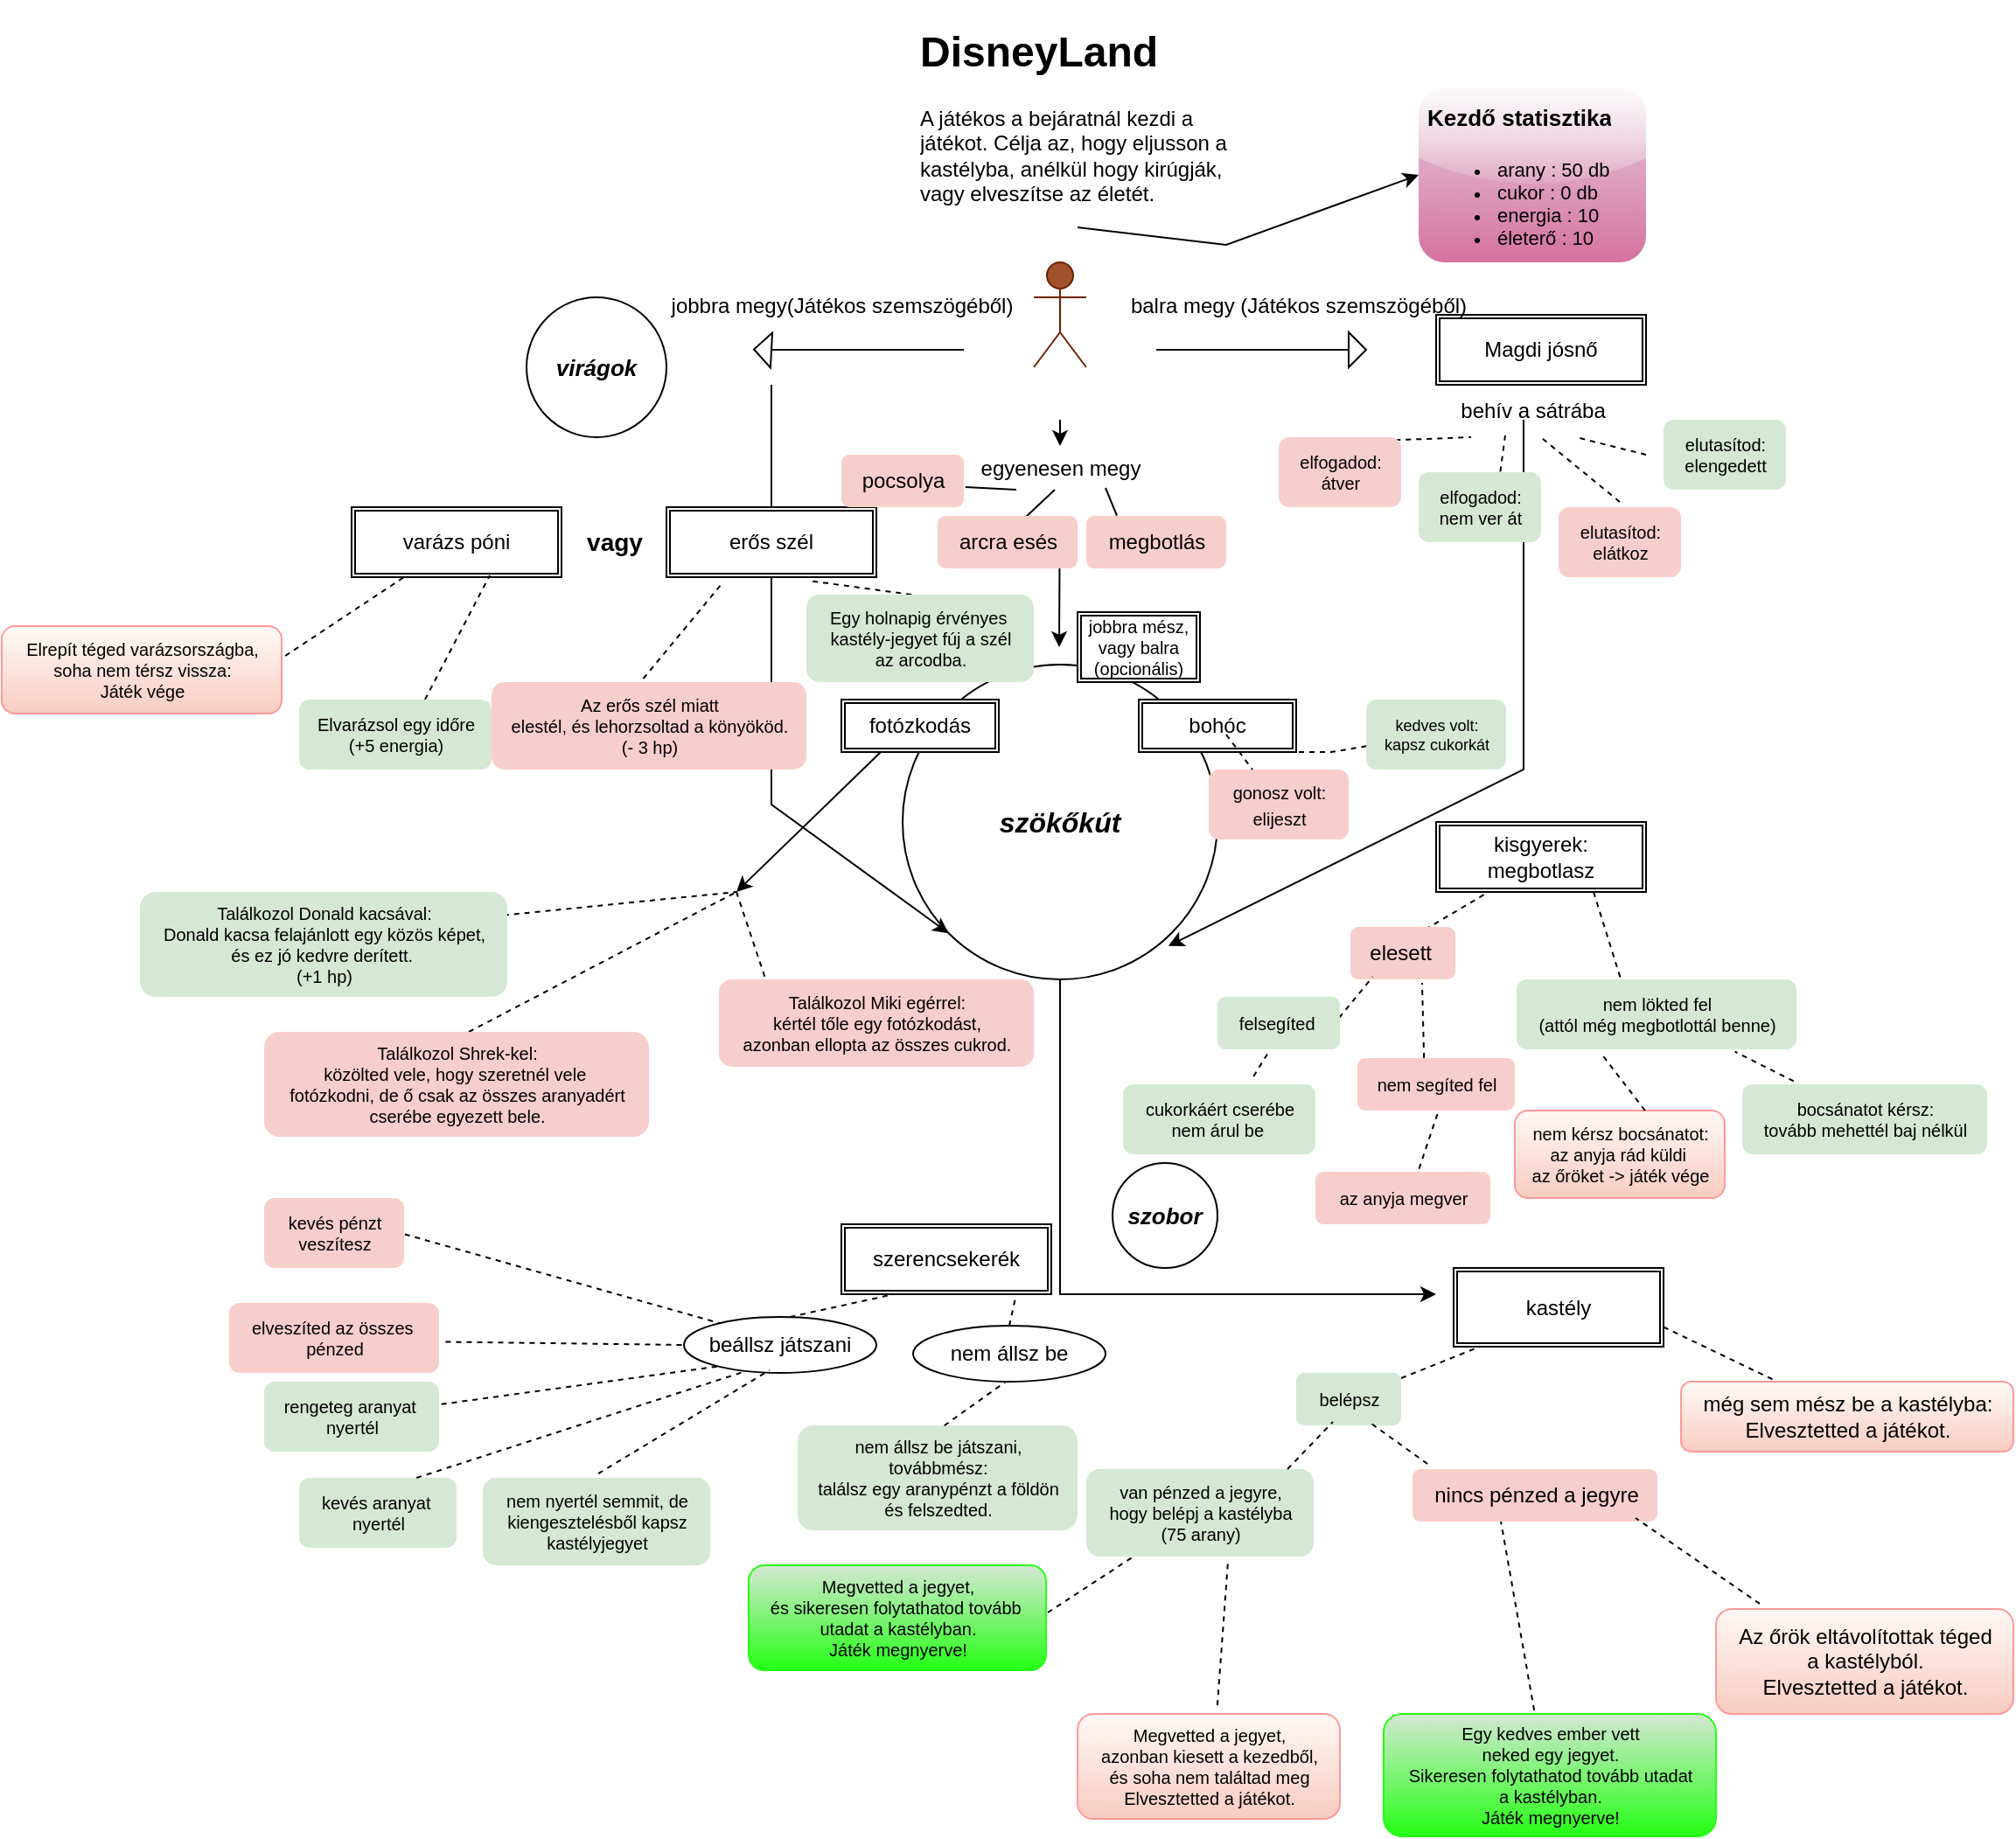 <mxfile version="22.0.8" type="github">
  <diagram name="1 oldal" id="SZkVGr4VHI8cuYks12D8">
    <mxGraphModel dx="1434" dy="780" grid="1" gridSize="10" guides="1" tooltips="1" connect="1" arrows="1" fold="1" page="1" pageScale="1" pageWidth="827" pageHeight="1169" math="0" shadow="0">
      <root>
        <mxCell id="0" />
        <mxCell id="1" parent="0" />
        <mxCell id="VQEg4Eyufkacg4ii3oWg-2" value="&lt;div&gt;&lt;i&gt;&lt;b&gt;kezdőpont&lt;/b&gt;&lt;/i&gt;&lt;/div&gt;&lt;div&gt;&lt;i&gt;&lt;b&gt;&lt;br&gt;&lt;/b&gt;&lt;/i&gt;&lt;/div&gt;" style="shape=umlActor;verticalLabelPosition=bottom;verticalAlign=top;html=1;outlineConnect=0;fillColor=#a0522d;strokeColor=#6D1F00;fontColor=#ffffff;" parent="1" vertex="1">
          <mxGeometry x="820" y="160" width="30" height="60" as="geometry" />
        </mxCell>
        <mxCell id="VQEg4Eyufkacg4ii3oWg-5" value="" style="endArrow=none;html=1;rounded=0;" parent="1" source="VQEg4Eyufkacg4ii3oWg-10" edge="1">
          <mxGeometry width="50" height="50" relative="1" as="geometry">
            <mxPoint x="890" y="210" as="sourcePoint" />
            <mxPoint x="1000" y="210" as="targetPoint" />
          </mxGeometry>
        </mxCell>
        <mxCell id="VQEg4Eyufkacg4ii3oWg-6" value="" style="endArrow=none;html=1;rounded=0;" parent="1" source="VQEg4Eyufkacg4ii3oWg-8" edge="1">
          <mxGeometry width="50" height="50" relative="1" as="geometry">
            <mxPoint x="670" y="210" as="sourcePoint" />
            <mxPoint x="780" y="210" as="targetPoint" />
          </mxGeometry>
        </mxCell>
        <mxCell id="VQEg4Eyufkacg4ii3oWg-9" value="" style="endArrow=none;html=1;rounded=0;" parent="1" target="VQEg4Eyufkacg4ii3oWg-8" edge="1">
          <mxGeometry width="50" height="50" relative="1" as="geometry">
            <mxPoint x="670" y="210" as="sourcePoint" />
            <mxPoint x="780" y="210" as="targetPoint" />
          </mxGeometry>
        </mxCell>
        <mxCell id="VQEg4Eyufkacg4ii3oWg-8" value="" style="triangle;whiteSpace=wrap;html=1;rotation=-177;" parent="1" vertex="1">
          <mxGeometry x="660" y="200" width="10" height="20" as="geometry" />
        </mxCell>
        <mxCell id="VQEg4Eyufkacg4ii3oWg-11" value="" style="endArrow=none;html=1;rounded=0;" parent="1" target="VQEg4Eyufkacg4ii3oWg-10" edge="1">
          <mxGeometry width="50" height="50" relative="1" as="geometry">
            <mxPoint x="890" y="210" as="sourcePoint" />
            <mxPoint x="1000" y="210" as="targetPoint" />
          </mxGeometry>
        </mxCell>
        <mxCell id="VQEg4Eyufkacg4ii3oWg-10" value="" style="triangle;whiteSpace=wrap;html=1;rotation=-180;direction=west;" parent="1" vertex="1">
          <mxGeometry x="1000" y="200" width="10" height="20" as="geometry" />
        </mxCell>
        <mxCell id="VQEg4Eyufkacg4ii3oWg-12" value="" style="endArrow=classic;html=1;rounded=0;" parent="1" source="VQEg4Eyufkacg4ii3oWg-38" edge="1">
          <mxGeometry width="50" height="50" relative="1" as="geometry">
            <mxPoint x="835" y="250" as="sourcePoint" />
            <mxPoint x="834.5" y="380" as="targetPoint" />
          </mxGeometry>
        </mxCell>
        <mxCell id="VQEg4Eyufkacg4ii3oWg-13" value="&lt;b&gt;&lt;i&gt;&lt;font style=&quot;font-size: 16px;&quot;&gt;szökőkút&lt;/font&gt;&lt;/i&gt;&lt;/b&gt;" style="ellipse;whiteSpace=wrap;html=1;aspect=fixed;" parent="1" vertex="1">
          <mxGeometry x="745" y="390" width="180" height="180" as="geometry" />
        </mxCell>
        <mxCell id="VQEg4Eyufkacg4ii3oWg-16" value="Magdi jósnő" style="shape=ext;double=1;rounded=0;whiteSpace=wrap;html=1;" parent="1" vertex="1">
          <mxGeometry x="1050" y="190" width="120" height="40" as="geometry" />
        </mxCell>
        <mxCell id="VQEg4Eyufkacg4ii3oWg-18" value="" style="endArrow=classic;html=1;rounded=0;fontSize=30;entryX=0;entryY=1;entryDx=0;entryDy=0;" parent="1" target="VQEg4Eyufkacg4ii3oWg-13" edge="1">
          <mxGeometry width="50" height="50" relative="1" as="geometry">
            <mxPoint x="670" y="230" as="sourcePoint" />
            <mxPoint x="660" y="450" as="targetPoint" />
            <Array as="points">
              <mxPoint x="670" y="470" />
            </Array>
          </mxGeometry>
        </mxCell>
        <mxCell id="VQEg4Eyufkacg4ii3oWg-20" value="" style="endArrow=classic;html=1;rounded=0;entryX=0.844;entryY=0.894;entryDx=0;entryDy=0;entryPerimeter=0;" parent="1" target="VQEg4Eyufkacg4ii3oWg-13" edge="1">
          <mxGeometry width="50" height="50" relative="1" as="geometry">
            <mxPoint x="1100" y="250" as="sourcePoint" />
            <mxPoint x="870" y="420" as="targetPoint" />
            <Array as="points">
              <mxPoint x="1100" y="450" />
            </Array>
          </mxGeometry>
        </mxCell>
        <mxCell id="VQEg4Eyufkacg4ii3oWg-22" value="" style="endArrow=classic;html=1;rounded=0;exitX=0.5;exitY=1;exitDx=0;exitDy=0;" parent="1" source="VQEg4Eyufkacg4ii3oWg-13" edge="1">
          <mxGeometry width="50" height="50" relative="1" as="geometry">
            <mxPoint x="820" y="470" as="sourcePoint" />
            <mxPoint x="1050" y="750" as="targetPoint" />
            <Array as="points">
              <mxPoint x="835" y="750" />
            </Array>
          </mxGeometry>
        </mxCell>
        <mxCell id="VQEg4Eyufkacg4ii3oWg-23" value="szerencsekerék" style="shape=ext;double=1;rounded=0;whiteSpace=wrap;html=1;" parent="1" vertex="1">
          <mxGeometry x="710" y="710" width="120" height="40" as="geometry" />
        </mxCell>
        <mxCell id="VQEg4Eyufkacg4ii3oWg-27" value="kastély" style="shape=ext;double=1;rounded=0;whiteSpace=wrap;html=1;" parent="1" vertex="1">
          <mxGeometry x="1060" y="735" width="120" height="45" as="geometry" />
        </mxCell>
        <mxCell id="VQEg4Eyufkacg4ii3oWg-29" value="fotózkodás" style="shape=ext;double=1;rounded=0;whiteSpace=wrap;html=1;" parent="1" vertex="1">
          <mxGeometry x="710" y="410" width="90" height="30" as="geometry" />
        </mxCell>
        <mxCell id="VQEg4Eyufkacg4ii3oWg-30" value="bohóc" style="shape=ext;double=1;rounded=0;whiteSpace=wrap;html=1;" parent="1" vertex="1">
          <mxGeometry x="880" y="410" width="90" height="30" as="geometry" />
        </mxCell>
        <mxCell id="VQEg4Eyufkacg4ii3oWg-32" value="kisgyerek:&lt;br&gt;megbotlasz" style="shape=ext;double=1;rounded=0;whiteSpace=wrap;html=1;" parent="1" vertex="1">
          <mxGeometry x="1050" y="480" width="120" height="40" as="geometry" />
        </mxCell>
        <mxCell id="VQEg4Eyufkacg4ii3oWg-33" value="&lt;b&gt;&lt;i&gt;&lt;font style=&quot;font-size: 13px;&quot;&gt;szobor&lt;/font&gt;&lt;/i&gt;&lt;/b&gt;" style="ellipse;whiteSpace=wrap;html=1;aspect=fixed;" parent="1" vertex="1">
          <mxGeometry x="865" y="675" width="60" height="60" as="geometry" />
        </mxCell>
        <mxCell id="VQEg4Eyufkacg4ii3oWg-34" value="varázs póni" style="shape=ext;double=1;rounded=0;whiteSpace=wrap;html=1;" parent="1" vertex="1">
          <mxGeometry x="430" y="300" width="120" height="40" as="geometry" />
        </mxCell>
        <mxCell id="VQEg4Eyufkacg4ii3oWg-35" value="balra megy (Játékos szemszögéből)" style="text;html=1;align=center;verticalAlign=middle;resizable=0;points=[];autosize=1;strokeColor=none;fillColor=none;" parent="1" vertex="1">
          <mxGeometry x="861" y="170" width="220" height="30" as="geometry" />
        </mxCell>
        <mxCell id="VQEg4Eyufkacg4ii3oWg-37" value="jobbra megy(Játékos szemszögéből)" style="text;html=1;align=center;verticalAlign=middle;resizable=0;points=[];autosize=1;strokeColor=none;fillColor=none;" parent="1" vertex="1">
          <mxGeometry x="595" y="170" width="230" height="30" as="geometry" />
        </mxCell>
        <mxCell id="VQEg4Eyufkacg4ii3oWg-39" value="" style="endArrow=classic;html=1;rounded=0;" parent="1" target="VQEg4Eyufkacg4ii3oWg-38" edge="1">
          <mxGeometry width="50" height="50" relative="1" as="geometry">
            <mxPoint x="835" y="250" as="sourcePoint" />
            <mxPoint x="834.5" y="380" as="targetPoint" />
          </mxGeometry>
        </mxCell>
        <mxCell id="VQEg4Eyufkacg4ii3oWg-38" value="&lt;div&gt;egyenesen megy&lt;/div&gt;&lt;div&gt;&lt;br&gt;&lt;/div&gt;" style="text;html=1;align=center;verticalAlign=middle;resizable=0;points=[];autosize=1;strokeColor=none;fillColor=none;" parent="1" vertex="1">
          <mxGeometry x="775" y="265" width="120" height="40" as="geometry" />
        </mxCell>
        <mxCell id="VQEg4Eyufkacg4ii3oWg-40" value="&lt;div&gt;behív a sátrába&lt;/div&gt;" style="text;html=1;align=center;verticalAlign=middle;resizable=0;points=[];autosize=1;strokeColor=none;fillColor=none;" parent="1" vertex="1">
          <mxGeometry x="1050" y="230" width="110" height="30" as="geometry" />
        </mxCell>
        <mxCell id="VQEg4Eyufkacg4ii3oWg-41" value="" style="endArrow=none;dashed=1;html=1;rounded=0;exitX=0.695;exitY=0.058;exitDx=0;exitDy=0;exitPerimeter=0;" parent="1" source="VQEg4Eyufkacg4ii3oWg-45" edge="1">
          <mxGeometry width="50" height="50" relative="1" as="geometry">
            <mxPoint x="1050" y="280" as="sourcePoint" />
            <mxPoint x="1070" y="260" as="targetPoint" />
          </mxGeometry>
        </mxCell>
        <mxCell id="VQEg4Eyufkacg4ii3oWg-42" value="" style="endArrow=none;dashed=1;html=1;rounded=0;entryX=0.658;entryY=1.033;entryDx=0;entryDy=0;entryPerimeter=0;" parent="1" edge="1">
          <mxGeometry width="50" height="50" relative="1" as="geometry">
            <mxPoint x="1170" y="270" as="sourcePoint" />
            <mxPoint x="1130" y="260" as="targetPoint" />
          </mxGeometry>
        </mxCell>
        <mxCell id="VQEg4Eyufkacg4ii3oWg-43" value="" style="endArrow=none;dashed=1;html=1;rounded=0;entryX=0.533;entryY=0.967;entryDx=0;entryDy=0;entryPerimeter=0;exitX=0.5;exitY=-0.075;exitDx=0;exitDy=0;exitPerimeter=0;" parent="1" source="mEzDhjuTcP2UeNapwm7h-10" target="VQEg4Eyufkacg4ii3oWg-40" edge="1">
          <mxGeometry width="50" height="50" relative="1" as="geometry">
            <mxPoint x="1140" y="290" as="sourcePoint" />
            <mxPoint x="1140" y="270" as="targetPoint" />
          </mxGeometry>
        </mxCell>
        <mxCell id="VQEg4Eyufkacg4ii3oWg-44" value="" style="endArrow=none;dashed=1;html=1;rounded=0;entryX=0.533;entryY=0.967;entryDx=0;entryDy=0;entryPerimeter=0;exitX=0.667;exitY=-0.008;exitDx=0;exitDy=0;exitPerimeter=0;" parent="1" source="VQEg4Eyufkacg4ii3oWg-46" edge="1">
          <mxGeometry width="50" height="50" relative="1" as="geometry">
            <mxPoint x="1090.5" y="290" as="sourcePoint" />
            <mxPoint x="1089.5" y="259" as="targetPoint" />
          </mxGeometry>
        </mxCell>
        <mxCell id="VQEg4Eyufkacg4ii3oWg-45" value="&lt;div style=&quot;font-size: 10px;&quot;&gt;elfogadod:&lt;/div&gt;&lt;div style=&quot;font-size: 10px;&quot;&gt;átver&lt;br style=&quot;font-size: 10px;&quot;&gt;&lt;/div&gt;" style="text;html=1;align=center;verticalAlign=middle;resizable=0;points=[];autosize=1;strokeColor=none;fillColor=#f8cecc;fontSize=10;rounded=1;" parent="1" vertex="1">
          <mxGeometry x="960" y="260" width="70" height="40" as="geometry" />
        </mxCell>
        <mxCell id="VQEg4Eyufkacg4ii3oWg-46" value="&lt;div style=&quot;font-size: 10px;&quot;&gt;elfogadod:&lt;/div&gt;&lt;div style=&quot;font-size: 10px;&quot;&gt;nem ver át&lt;br style=&quot;font-size: 10px;&quot;&gt;&lt;/div&gt;" style="text;html=1;align=center;verticalAlign=middle;resizable=0;points=[];autosize=1;strokeColor=none;fillColor=#d5e8d4;fontSize=10;fillStyle=auto;gradientColor=none;rounded=1;glass=0;shadow=0;" parent="1" vertex="1">
          <mxGeometry x="1040" y="280" width="70" height="40" as="geometry" />
        </mxCell>
        <mxCell id="VQEg4Eyufkacg4ii3oWg-49" value="&lt;div style=&quot;font-size: 10px;&quot;&gt;elutasítod:&lt;/div&gt;&lt;div style=&quot;font-size: 10px;&quot;&gt;elengedett&lt;/div&gt;" style="text;html=1;align=center;verticalAlign=middle;resizable=0;points=[];autosize=1;strokeColor=none;fillColor=#d5e8d4;fontSize=10;rounded=1;" parent="1" vertex="1">
          <mxGeometry x="1180" y="250" width="70" height="40" as="geometry" />
        </mxCell>
        <mxCell id="RfejrbbT5hm9Z-tXLrb4-1" value="&lt;font style=&quot;font-size: 10px;&quot;&gt;gonosz volt:&lt;br&gt;elijeszt&lt;/font&gt;" style="text;html=1;align=center;verticalAlign=middle;resizable=0;points=[];autosize=1;strokeColor=none;fillColor=#f8cecc;rounded=1;" parent="1" vertex="1">
          <mxGeometry x="920" y="450" width="80" height="40" as="geometry" />
        </mxCell>
        <mxCell id="RfejrbbT5hm9Z-tXLrb4-3" value="kedves volt:&lt;br style=&quot;font-size: 9px;&quot;&gt;kapsz cukorkát" style="text;html=1;align=center;verticalAlign=middle;resizable=0;points=[];autosize=1;strokeColor=none;fillColor=#d5e8d4;fontSize=9;rounded=1;" parent="1" vertex="1">
          <mxGeometry x="1010" y="410" width="80" height="40" as="geometry" />
        </mxCell>
        <mxCell id="RfejrbbT5hm9Z-tXLrb4-7" value="" style="endArrow=none;dashed=1;html=1;rounded=0;" parent="1" target="RfejrbbT5hm9Z-tXLrb4-1" edge="1">
          <mxGeometry width="50" height="50" relative="1" as="geometry">
            <mxPoint x="930" y="430" as="sourcePoint" />
            <mxPoint x="980" y="380" as="targetPoint" />
          </mxGeometry>
        </mxCell>
        <mxCell id="RfejrbbT5hm9Z-tXLrb4-8" value="" style="endArrow=none;dashed=1;html=1;rounded=0;exitX=0.75;exitY=1;exitDx=0;exitDy=0;" parent="1" source="VQEg4Eyufkacg4ii3oWg-30" target="RfejrbbT5hm9Z-tXLrb4-3" edge="1">
          <mxGeometry width="50" height="50" relative="1" as="geometry">
            <mxPoint x="940" y="440" as="sourcePoint" />
            <mxPoint x="942" y="450" as="targetPoint" />
            <Array as="points">
              <mxPoint x="990" y="440" />
            </Array>
          </mxGeometry>
        </mxCell>
        <mxCell id="ZeIe9nPfyKFeGoANkGUT-3" value="nem lökted fel&lt;br style=&quot;font-size: 10px;&quot;&gt;(attól még megbotlottál benne)" style="text;html=1;align=center;verticalAlign=middle;resizable=0;points=[];autosize=1;strokeColor=none;fillColor=#d5e8d4;rounded=1;fontSize=10;" parent="1" vertex="1">
          <mxGeometry x="1096" y="570" width="160" height="40" as="geometry" />
        </mxCell>
        <mxCell id="ZeIe9nPfyKFeGoANkGUT-4" value="" style="endArrow=none;dashed=1;html=1;rounded=0;exitX=0.37;exitY=-0.033;exitDx=0;exitDy=0;exitPerimeter=0;entryX=0.75;entryY=1;entryDx=0;entryDy=0;" parent="1" source="ZeIe9nPfyKFeGoANkGUT-3" target="VQEg4Eyufkacg4ii3oWg-32" edge="1">
          <mxGeometry width="50" height="50" relative="1" as="geometry">
            <mxPoint x="1060" y="580" as="sourcePoint" />
            <mxPoint x="1070" y="560" as="targetPoint" />
          </mxGeometry>
        </mxCell>
        <mxCell id="ZeIe9nPfyKFeGoANkGUT-6" value="" style="endArrow=none;dashed=1;html=1;rounded=0;entryX=0.78;entryY=1.033;entryDx=0;entryDy=0;entryPerimeter=0;exitX=0.21;exitY=-0.045;exitDx=0;exitDy=0;exitPerimeter=0;" parent="1" target="ZeIe9nPfyKFeGoANkGUT-3" edge="1" source="ZeIe9nPfyKFeGoANkGUT-7">
          <mxGeometry width="50" height="50" relative="1" as="geometry">
            <mxPoint x="1200" y="630" as="sourcePoint" />
            <mxPoint x="1130" y="560" as="targetPoint" />
          </mxGeometry>
        </mxCell>
        <mxCell id="ZeIe9nPfyKFeGoANkGUT-7" value="bocsánatot kérsz:&lt;br style=&quot;font-size: 10px;&quot;&gt;tovább mehettél baj nélkül" style="text;html=1;align=center;verticalAlign=middle;resizable=0;points=[];autosize=1;strokeColor=none;fillColor=#d5e8d4;fontSize=10;rounded=1;" parent="1" vertex="1">
          <mxGeometry x="1225" y="630" width="140" height="40" as="geometry" />
        </mxCell>
        <mxCell id="ZeIe9nPfyKFeGoANkGUT-9" value="nem kérsz bocsánatot:&lt;br style=&quot;font-size: 10px;&quot;&gt;az anyja rád küldi&amp;nbsp;&lt;br style=&quot;font-size: 10px;&quot;&gt;az őröket -&amp;gt; játék vége" style="text;html=1;align=center;verticalAlign=middle;resizable=0;points=[];autosize=1;strokeColor=#FF9999;fillColor=#F8CCC1;fontSize=10;rounded=1;gradientColor=#FFF8F5;gradientDirection=north;strokeWidth=1;" parent="1" vertex="1">
          <mxGeometry x="1095" y="645" width="120" height="50" as="geometry" />
        </mxCell>
        <mxCell id="ZeIe9nPfyKFeGoANkGUT-10" value="" style="endArrow=none;dashed=1;html=1;rounded=0;entryX=0.31;entryY=1.1;entryDx=0;entryDy=0;entryPerimeter=0;exitX=0.62;exitY=0;exitDx=0;exitDy=0;exitPerimeter=0;" parent="1" source="ZeIe9nPfyKFeGoANkGUT-9" target="ZeIe9nPfyKFeGoANkGUT-3" edge="1">
          <mxGeometry width="50" height="50" relative="1" as="geometry">
            <mxPoint x="1210" y="640" as="sourcePoint" />
            <mxPoint x="1198" y="611" as="targetPoint" />
          </mxGeometry>
        </mxCell>
        <mxCell id="mEzDhjuTcP2UeNapwm7h-1" value="kevés pénzt&lt;br&gt;veszítesz" style="text;html=1;align=center;verticalAlign=middle;resizable=0;points=[];autosize=1;strokeColor=none;fillColor=#f8cecc;fontSize=10;rounded=1;" parent="1" vertex="1">
          <mxGeometry x="380" y="695" width="80" height="40" as="geometry" />
        </mxCell>
        <mxCell id="mEzDhjuTcP2UeNapwm7h-2" value="elveszíted az összes&amp;nbsp;&lt;br&gt;pénzed" style="text;html=1;align=center;verticalAlign=middle;resizable=0;points=[];autosize=1;strokeColor=none;fillColor=#f8cecc;fontSize=10;rounded=1;" parent="1" vertex="1">
          <mxGeometry x="360" y="755" width="120" height="40" as="geometry" />
        </mxCell>
        <mxCell id="mEzDhjuTcP2UeNapwm7h-3" value="nem állsz be játszani,&lt;br style=&quot;font-size: 10px;&quot;&gt;továbbmész:&lt;br style=&quot;font-size: 10px;&quot;&gt;találsz egy aranypénzt a földön&lt;br style=&quot;font-size: 10px;&quot;&gt;és felszedted." style="text;html=1;align=center;verticalAlign=middle;resizable=0;points=[];autosize=1;strokeColor=none;fillColor=#d5e8d4;fontSize=10;rounded=1;" parent="1" vertex="1">
          <mxGeometry x="685" y="825" width="160" height="60" as="geometry" />
        </mxCell>
        <mxCell id="mEzDhjuTcP2UeNapwm7h-4" value="" style="endArrow=none;dashed=1;html=1;rounded=0;exitX=1.005;exitY=0.518;exitDx=0;exitDy=0;exitPerimeter=0;entryX=0.186;entryY=0.112;entryDx=0;entryDy=0;entryPerimeter=0;" parent="1" source="mEzDhjuTcP2UeNapwm7h-1" target="6HmCGZH6WjF-qbQaToqf-12" edge="1">
          <mxGeometry width="50" height="50" relative="1" as="geometry">
            <mxPoint x="660" y="782.5" as="sourcePoint" />
            <mxPoint x="710" y="732.5" as="targetPoint" />
          </mxGeometry>
        </mxCell>
        <mxCell id="mEzDhjuTcP2UeNapwm7h-5" value="" style="endArrow=none;dashed=1;html=1;rounded=0;entryX=0;entryY=0.5;entryDx=0;entryDy=0;exitX=1.031;exitY=0.556;exitDx=0;exitDy=0;exitPerimeter=0;" parent="1" source="mEzDhjuTcP2UeNapwm7h-2" target="6HmCGZH6WjF-qbQaToqf-12" edge="1">
          <mxGeometry width="50" height="50" relative="1" as="geometry">
            <mxPoint x="530" y="780" as="sourcePoint" />
            <mxPoint x="663.84" y="797.85" as="targetPoint" />
          </mxGeometry>
        </mxCell>
        <mxCell id="mEzDhjuTcP2UeNapwm7h-6" value="" style="endArrow=none;dashed=1;html=1;rounded=0;exitX=0.5;exitY=0;exitDx=0;exitDy=0;entryX=0.833;entryY=1;entryDx=0;entryDy=0;entryPerimeter=0;" parent="1" source="6HmCGZH6WjF-qbQaToqf-13" target="VQEg4Eyufkacg4ii3oWg-23" edge="1">
          <mxGeometry width="50" height="50" relative="1" as="geometry">
            <mxPoint x="770" y="800" as="sourcePoint" />
            <mxPoint x="720" y="750" as="targetPoint" />
          </mxGeometry>
        </mxCell>
        <mxCell id="mEzDhjuTcP2UeNapwm7h-7" value="belépsz" style="text;html=1;align=center;verticalAlign=middle;resizable=0;points=[];autosize=1;strokeColor=none;fillColor=#d5e8d4;rounded=1;fontSize=10;" parent="1" vertex="1">
          <mxGeometry x="970" y="795" width="60" height="30" as="geometry" />
        </mxCell>
        <mxCell id="mEzDhjuTcP2UeNapwm7h-10" value="elutasítod:&lt;br style=&quot;font-size: 10px;&quot;&gt;elátkoz" style="text;html=1;align=center;verticalAlign=middle;resizable=0;points=[];autosize=1;strokeColor=none;fillColor=#f8cecc;rounded=1;fontSize=10;" parent="1" vertex="1">
          <mxGeometry x="1120" y="300" width="70" height="40" as="geometry" />
        </mxCell>
        <mxCell id="mEzDhjuTcP2UeNapwm7h-11" value="&lt;h1&gt;DisneyLand&lt;/h1&gt;&lt;p&gt;A játékos a bejáratnál kezdi a játékot. Célja az, hogy eljusson a kastélyba, anélkül hogy kirúgják, vagy elveszítse az életét.&lt;/p&gt;" style="text;html=1;strokeColor=none;fillColor=none;spacing=5;spacingTop=-20;whiteSpace=wrap;overflow=hidden;rounded=0;" parent="1" vertex="1">
          <mxGeometry x="750" y="20" width="190" height="120" as="geometry" />
        </mxCell>
        <mxCell id="mEzDhjuTcP2UeNapwm7h-13" value="&lt;h1 style=&quot;text-align: justify;&quot;&gt;&lt;font style=&quot;font-size: 13px;&quot;&gt;Kezdő statisztika&lt;/font&gt;&lt;/h1&gt;&lt;p style=&quot;&quot;&gt;&lt;/p&gt;&lt;ul style=&quot;font-size: 11px;&quot;&gt;&lt;li style=&quot;text-align: justify;&quot;&gt;&lt;span style=&quot;&quot;&gt;arany : 50 db&lt;/span&gt;&lt;/li&gt;&lt;li style=&quot;border-color: var(--border-color);&quot;&gt;cukor : 0 db&lt;/li&gt;&lt;li style=&quot;border-color: var(--border-color);&quot;&gt;energia : 10&lt;/li&gt;&lt;li style=&quot;border-color: var(--border-color);&quot;&gt;életerő : 10&lt;br&gt;&lt;/li&gt;&lt;/ul&gt;&lt;p&gt;&lt;/p&gt;" style="text;html=1;strokeColor=none;fillColor=#e6d0de;spacing=5;spacingTop=-20;whiteSpace=wrap;overflow=hidden;rounded=1;fontSize=10;gradientColor=#d5739d;glass=1;" parent="1" vertex="1">
          <mxGeometry x="1040" y="60" width="130" height="100" as="geometry" />
        </mxCell>
        <mxCell id="mEzDhjuTcP2UeNapwm7h-18" value="" style="endArrow=classic;html=1;rounded=0;entryX=0;entryY=0.5;entryDx=0;entryDy=0;exitX=0.5;exitY=1;exitDx=0;exitDy=0;" parent="1" source="mEzDhjuTcP2UeNapwm7h-11" target="mEzDhjuTcP2UeNapwm7h-13" edge="1">
          <mxGeometry width="50" height="50" relative="1" as="geometry">
            <mxPoint x="760" y="320" as="sourcePoint" />
            <mxPoint x="810" y="270" as="targetPoint" />
            <Array as="points">
              <mxPoint x="930" y="150" />
            </Array>
          </mxGeometry>
        </mxCell>
        <mxCell id="mEzDhjuTcP2UeNapwm7h-19" value="van pénzed a jegyre,&lt;br style=&quot;font-size: 10px;&quot;&gt;hogy belépj a kastélyba&lt;br style=&quot;font-size: 10px;&quot;&gt;(75 arany)&lt;br style=&quot;font-size: 10px;&quot;&gt;" style="text;html=1;align=center;verticalAlign=middle;resizable=0;points=[];autosize=1;strokeColor=none;fillColor=#d5e8d4;rounded=1;fontSize=10;" parent="1" vertex="1">
          <mxGeometry x="850" y="850" width="130" height="50" as="geometry" />
        </mxCell>
        <mxCell id="mEzDhjuTcP2UeNapwm7h-20" value="Megvetted a jegyet,&lt;br style=&quot;font-size: 10px;&quot;&gt;és sikeresen folytathatod tovább&amp;nbsp;&lt;br style=&quot;font-size: 10px;&quot;&gt;utadat a kastélyban.&lt;br style=&quot;font-size: 10px;&quot;&gt;Játék megnyerve!" style="text;html=1;align=center;verticalAlign=middle;resizable=0;points=[];autosize=1;strokeColor=#24FF14;fillColor=#d5e8d4;rounded=1;fontSize=10;gradientColor=#24FF14;" parent="1" vertex="1">
          <mxGeometry x="657" y="905" width="170" height="60" as="geometry" />
        </mxCell>
        <mxCell id="mEzDhjuTcP2UeNapwm7h-21" value="Megvetted a jegyet,&lt;br style=&quot;font-size: 10px;&quot;&gt;azonban kiesett a kezedből,&lt;br style=&quot;font-size: 10px;&quot;&gt;és soha nem találtad meg&lt;br style=&quot;font-size: 10px;&quot;&gt;Elvesztetted a játékot." style="text;html=1;align=center;verticalAlign=middle;resizable=0;points=[];autosize=1;strokeColor=#FF9999;fillColor=#F8CCC1;rounded=1;fontSize=10;gradientColor=#FFF8F5;gradientDirection=north;" parent="1" vertex="1">
          <mxGeometry x="845" y="990" width="150" height="60" as="geometry" />
        </mxCell>
        <mxCell id="mEzDhjuTcP2UeNapwm7h-23" value="nincs pénzed a jegyre" style="text;html=1;align=center;verticalAlign=middle;resizable=0;points=[];autosize=1;strokeColor=none;fillColor=#f8cecc;rounded=1;" parent="1" vertex="1">
          <mxGeometry x="1036.5" y="850" width="140" height="30" as="geometry" />
        </mxCell>
        <mxCell id="mEzDhjuTcP2UeNapwm7h-25" value="Egy kedves ember vett &lt;br&gt;neked egy jegyet.&lt;br style=&quot;font-size: 10px;&quot;&gt;Sikeresen folytathatod tovább utadat&lt;br style=&quot;font-size: 10px;&quot;&gt;a kastélyban.&lt;br style=&quot;font-size: 10px;&quot;&gt;Játék megnyerve!" style="text;html=1;align=center;verticalAlign=middle;resizable=0;points=[];autosize=1;strokeColor=#24FF14;fillColor=#d5e8d4;rounded=1;fontSize=10;gradientColor=#24FF14;" parent="1" vertex="1">
          <mxGeometry x="1020" y="990" width="190" height="70" as="geometry" />
        </mxCell>
        <mxCell id="mEzDhjuTcP2UeNapwm7h-26" value="Az őrök eltávolítottak téged &lt;br&gt;a kastélyból.&lt;br&gt;Elvesztetted a játékot." style="text;html=1;align=center;verticalAlign=middle;resizable=0;points=[];autosize=1;strokeColor=#FF9999;fillColor=#F8CCC1;rounded=1;gradientColor=#FFF8F5;gradientDirection=north;" parent="1" vertex="1">
          <mxGeometry x="1210" y="930" width="170" height="60" as="geometry" />
        </mxCell>
        <mxCell id="mEzDhjuTcP2UeNapwm7h-27" value="" style="endArrow=none;dashed=1;html=1;rounded=0;entryX=0.35;entryY=0.933;entryDx=0;entryDy=0;entryPerimeter=0;exitX=0.885;exitY=0;exitDx=0;exitDy=0;exitPerimeter=0;" parent="1" source="mEzDhjuTcP2UeNapwm7h-19" target="mEzDhjuTcP2UeNapwm7h-7" edge="1">
          <mxGeometry width="50" height="50" relative="1" as="geometry">
            <mxPoint x="940" y="870" as="sourcePoint" />
            <mxPoint x="990" y="820" as="targetPoint" />
          </mxGeometry>
        </mxCell>
        <mxCell id="mEzDhjuTcP2UeNapwm7h-28" value="" style="endArrow=none;dashed=1;html=1;rounded=0;exitX=0.061;exitY=-0.1;exitDx=0;exitDy=0;exitPerimeter=0;entryX=0.717;entryY=0.967;entryDx=0;entryDy=0;entryPerimeter=0;" parent="1" source="mEzDhjuTcP2UeNapwm7h-23" target="mEzDhjuTcP2UeNapwm7h-7" edge="1">
          <mxGeometry width="50" height="50" relative="1" as="geometry">
            <mxPoint x="975" y="875" as="sourcePoint" />
            <mxPoint x="1025" y="825" as="targetPoint" />
          </mxGeometry>
        </mxCell>
        <mxCell id="mEzDhjuTcP2UeNapwm7h-29" value="" style="endArrow=none;dashed=1;html=1;rounded=0;exitX=1.006;exitY=0.45;exitDx=0;exitDy=0;exitPerimeter=0;" parent="1" source="mEzDhjuTcP2UeNapwm7h-20" edge="1">
          <mxGeometry width="50" height="50" relative="1" as="geometry">
            <mxPoint x="827" y="950" as="sourcePoint" />
            <mxPoint x="877" y="900" as="targetPoint" />
          </mxGeometry>
        </mxCell>
        <mxCell id="mEzDhjuTcP2UeNapwm7h-30" value="" style="endArrow=none;dashed=1;html=1;rounded=0;exitX=0.533;exitY=-0.083;exitDx=0;exitDy=0;exitPerimeter=0;entryX=0.623;entryY=1.06;entryDx=0;entryDy=0;entryPerimeter=0;" parent="1" source="mEzDhjuTcP2UeNapwm7h-21" target="mEzDhjuTcP2UeNapwm7h-19" edge="1">
          <mxGeometry width="50" height="50" relative="1" as="geometry">
            <mxPoint x="895" y="950" as="sourcePoint" />
            <mxPoint x="945" y="900" as="targetPoint" />
          </mxGeometry>
        </mxCell>
        <mxCell id="mEzDhjuTcP2UeNapwm7h-31" value="" style="endArrow=none;dashed=1;html=1;rounded=0;entryX=0.361;entryY=1;entryDx=0;entryDy=0;entryPerimeter=0;exitX=0.453;exitY=-0.029;exitDx=0;exitDy=0;exitPerimeter=0;" parent="1" source="mEzDhjuTcP2UeNapwm7h-25" target="mEzDhjuTcP2UeNapwm7h-23" edge="1">
          <mxGeometry width="50" height="50" relative="1" as="geometry">
            <mxPoint x="1046.5" y="930" as="sourcePoint" />
            <mxPoint x="1096.5" y="880" as="targetPoint" />
          </mxGeometry>
        </mxCell>
        <mxCell id="mEzDhjuTcP2UeNapwm7h-32" value="" style="endArrow=none;dashed=1;html=1;rounded=0;entryX=0.911;entryY=0.933;entryDx=0;entryDy=0;entryPerimeter=0;exitX=0.147;exitY=-0.05;exitDx=0;exitDy=0;exitPerimeter=0;" parent="1" source="mEzDhjuTcP2UeNapwm7h-26" target="mEzDhjuTcP2UeNapwm7h-23" edge="1">
          <mxGeometry width="50" height="50" relative="1" as="geometry">
            <mxPoint x="1130" y="930" as="sourcePoint" />
            <mxPoint x="1180" y="880" as="targetPoint" />
          </mxGeometry>
        </mxCell>
        <mxCell id="mEzDhjuTcP2UeNapwm7h-33" value="még sem mész be a kastélyba:&lt;br&gt;Elvesztetted a játékot." style="text;html=1;align=center;verticalAlign=middle;resizable=0;points=[];autosize=1;strokeColor=#FF9999;fillColor=#F8CCC1;gradientColor=#FFFBF7;gradientDirection=north;rounded=1;" parent="1" vertex="1">
          <mxGeometry x="1190" y="800" width="190" height="40" as="geometry" />
        </mxCell>
        <mxCell id="mEzDhjuTcP2UeNapwm7h-34" value="" style="endArrow=none;dashed=1;html=1;rounded=0;exitX=1;exitY=0.1;exitDx=0;exitDy=0;exitPerimeter=0;" parent="1" source="mEzDhjuTcP2UeNapwm7h-7" edge="1">
          <mxGeometry width="50" height="50" relative="1" as="geometry">
            <mxPoint x="1025" y="830" as="sourcePoint" />
            <mxPoint x="1075" y="780" as="targetPoint" />
          </mxGeometry>
        </mxCell>
        <mxCell id="mEzDhjuTcP2UeNapwm7h-35" value="" style="endArrow=none;dashed=1;html=1;rounded=0;exitX=1;exitY=0.75;exitDx=0;exitDy=0;entryX=0.279;entryY=-0.025;entryDx=0;entryDy=0;entryPerimeter=0;" parent="1" source="VQEg4Eyufkacg4ii3oWg-27" target="mEzDhjuTcP2UeNapwm7h-33" edge="1">
          <mxGeometry width="50" height="50" relative="1" as="geometry">
            <mxPoint x="1200" y="780" as="sourcePoint" />
            <mxPoint x="1250" y="730" as="targetPoint" />
          </mxGeometry>
        </mxCell>
        <mxCell id="JmrST0N77hDcvdrlOpVP-1" value="" style="endArrow=classic;html=1;rounded=0;exitX=0.25;exitY=1;exitDx=0;exitDy=0;" parent="1" source="VQEg4Eyufkacg4ii3oWg-29" edge="1">
          <mxGeometry width="50" height="50" relative="1" as="geometry">
            <mxPoint x="710" y="620" as="sourcePoint" />
            <mxPoint x="650" y="520" as="targetPoint" />
          </mxGeometry>
        </mxCell>
        <mxCell id="JmrST0N77hDcvdrlOpVP-2" value="" style="endArrow=none;dashed=1;html=1;rounded=0;exitX=0.99;exitY=0.222;exitDx=0;exitDy=0;exitPerimeter=0;" parent="1" source="JmrST0N77hDcvdrlOpVP-5" edge="1">
          <mxGeometry width="50" height="50" relative="1" as="geometry">
            <mxPoint x="550" y="540" as="sourcePoint" />
            <mxPoint x="650" y="520" as="targetPoint" />
          </mxGeometry>
        </mxCell>
        <mxCell id="JmrST0N77hDcvdrlOpVP-3" value="" style="endArrow=none;dashed=1;html=1;rounded=0;exitX=0.532;exitY=0;exitDx=0;exitDy=0;exitPerimeter=0;" parent="1" source="JmrST0N77hDcvdrlOpVP-6" edge="1">
          <mxGeometry width="50" height="50" relative="1" as="geometry">
            <mxPoint x="650" y="590" as="sourcePoint" />
            <mxPoint x="650" y="520" as="targetPoint" />
          </mxGeometry>
        </mxCell>
        <mxCell id="JmrST0N77hDcvdrlOpVP-4" value="" style="endArrow=none;dashed=1;html=1;rounded=0;entryX=0.147;entryY=-0.014;entryDx=0;entryDy=0;entryPerimeter=0;" parent="1" target="JmrST0N77hDcvdrlOpVP-7" edge="1">
          <mxGeometry width="50" height="50" relative="1" as="geometry">
            <mxPoint x="650" y="520" as="sourcePoint" />
            <mxPoint x="730" y="570" as="targetPoint" />
          </mxGeometry>
        </mxCell>
        <mxCell id="JmrST0N77hDcvdrlOpVP-5" value="Találkozol Donald kacsával:&lt;br&gt;Donald kacsa felajánlott egy közös képet,&lt;br&gt;és ez jó kedvre derített.&amp;nbsp;&lt;br&gt;(+1 hp)" style="text;html=1;align=center;verticalAlign=middle;resizable=0;points=[];autosize=1;strokeColor=none;fillColor=#d5e8d4;fontSize=10;rounded=1;" parent="1" vertex="1">
          <mxGeometry x="309" y="520" width="210" height="60" as="geometry" />
        </mxCell>
        <mxCell id="JmrST0N77hDcvdrlOpVP-6" value="Találkozol Shrek-kel:&lt;br&gt;közölted vele, hogy szeretnél vele&amp;nbsp;&lt;br&gt;fotózkodni, de ő csak az összes aranyadért&lt;br&gt;cserébe egyezett bele." style="text;html=1;align=center;verticalAlign=middle;resizable=0;points=[];autosize=1;strokeColor=none;fillColor=#f8cecc;fontSize=10;rounded=1;" parent="1" vertex="1">
          <mxGeometry x="380" y="600" width="220" height="60" as="geometry" />
        </mxCell>
        <mxCell id="JmrST0N77hDcvdrlOpVP-7" value="Találkozol Miki egérrel:&lt;br style=&quot;font-size: 10px;&quot;&gt;kértél tőle egy fotózkodást,&lt;br style=&quot;font-size: 10px;&quot;&gt;azonban ellopta az összes cukrod." style="text;html=1;align=center;verticalAlign=middle;resizable=0;points=[];autosize=1;strokeColor=none;fillColor=#f8cecc;fontSize=10;rounded=1;" parent="1" vertex="1">
          <mxGeometry x="640" y="570" width="180" height="50" as="geometry" />
        </mxCell>
        <mxCell id="JmrST0N77hDcvdrlOpVP-8" value="&lt;b&gt;&lt;font style=&quot;font-size: 14px;&quot;&gt;vagy&lt;/font&gt;&lt;/b&gt;" style="text;html=1;align=center;verticalAlign=middle;resizable=0;points=[];autosize=1;strokeColor=none;fillColor=none;" parent="1" vertex="1">
          <mxGeometry x="550" y="305" width="60" height="30" as="geometry" />
        </mxCell>
        <mxCell id="JmrST0N77hDcvdrlOpVP-10" value="erős szél" style="shape=ext;double=1;rounded=0;whiteSpace=wrap;html=1;" parent="1" vertex="1">
          <mxGeometry x="610" y="300" width="120" height="40" as="geometry" />
        </mxCell>
        <mxCell id="JmrST0N77hDcvdrlOpVP-13" value="&lt;b&gt;&lt;i&gt;&lt;font style=&quot;font-size: 13px;&quot;&gt;virágok&lt;/font&gt;&lt;/i&gt;&lt;/b&gt;" style="ellipse;whiteSpace=wrap;html=1;aspect=fixed;" parent="1" vertex="1">
          <mxGeometry x="530" y="180" width="80" height="80" as="geometry" />
        </mxCell>
        <mxCell id="JmrST0N77hDcvdrlOpVP-14" value="" style="endArrow=none;dashed=1;html=1;rounded=0;entryX=0.25;entryY=1;entryDx=0;entryDy=0;exitX=1.013;exitY=0.34;exitDx=0;exitDy=0;exitPerimeter=0;" parent="1" source="JmrST0N77hDcvdrlOpVP-15" target="VQEg4Eyufkacg4ii3oWg-34" edge="1">
          <mxGeometry width="50" height="50" relative="1" as="geometry">
            <mxPoint x="470" y="420" as="sourcePoint" />
            <mxPoint x="480" y="390" as="targetPoint" />
          </mxGeometry>
        </mxCell>
        <mxCell id="JmrST0N77hDcvdrlOpVP-15" value="Elrepít téged varázsországba,&lt;br style=&quot;font-size: 10px;&quot;&gt;soha nem térsz vissza:&lt;br style=&quot;font-size: 10px;&quot;&gt;Játék vége" style="text;html=1;align=center;verticalAlign=middle;resizable=0;points=[];autosize=1;strokeColor=#FF9999;fillColor=#F8CCC1;rounded=1;gradientColor=#FFFBF7;gradientDirection=north;fontSize=10;" parent="1" vertex="1">
          <mxGeometry x="230" y="368" width="160" height="50" as="geometry" />
        </mxCell>
        <mxCell id="JmrST0N77hDcvdrlOpVP-16" value="" style="endArrow=none;dashed=1;html=1;rounded=0;entryX=0.658;entryY=0.975;entryDx=0;entryDy=0;entryPerimeter=0;exitX=0.654;exitY=0;exitDx=0;exitDy=0;exitPerimeter=0;" parent="1" source="JmrST0N77hDcvdrlOpVP-17" target="VQEg4Eyufkacg4ii3oWg-34" edge="1">
          <mxGeometry width="50" height="50" relative="1" as="geometry">
            <mxPoint x="570" y="410" as="sourcePoint" />
            <mxPoint x="510" y="395" as="targetPoint" />
          </mxGeometry>
        </mxCell>
        <mxCell id="JmrST0N77hDcvdrlOpVP-17" value="Elvarázsol egy időre&lt;br style=&quot;font-size: 10px;&quot;&gt;(+5 energia)" style="text;html=1;align=center;verticalAlign=middle;resizable=0;points=[];autosize=1;strokeColor=none;fillColor=#d5e8d4;rounded=1;fontSize=10;" parent="1" vertex="1">
          <mxGeometry x="400" y="410" width="110" height="40" as="geometry" />
        </mxCell>
        <mxCell id="JmrST0N77hDcvdrlOpVP-18" value="" style="endArrow=none;dashed=1;html=1;rounded=0;entryX=0.677;entryY=1.05;entryDx=0;entryDy=0;exitX=0.462;exitY=0;exitDx=0;exitDy=0;exitPerimeter=0;entryPerimeter=0;" parent="1" source="JmrST0N77hDcvdrlOpVP-19" target="JmrST0N77hDcvdrlOpVP-10" edge="1">
          <mxGeometry width="50" height="50" relative="1" as="geometry">
            <mxPoint x="710" y="380" as="sourcePoint" />
            <mxPoint x="790" y="480" as="targetPoint" />
          </mxGeometry>
        </mxCell>
        <mxCell id="JmrST0N77hDcvdrlOpVP-19" value="Egy holnapig érvényes&amp;nbsp;&lt;br style=&quot;font-size: 10px;&quot;&gt;kastély-jegyet fúj a szél&lt;br style=&quot;font-size: 10px;&quot;&gt;az arcodba." style="text;html=1;align=center;verticalAlign=middle;resizable=0;points=[];autosize=1;strokeColor=none;fillColor=#d5e8d4;fontSize=10;rounded=1;" parent="1" vertex="1">
          <mxGeometry x="690" y="350" width="130" height="50" as="geometry" />
        </mxCell>
        <mxCell id="JmrST0N77hDcvdrlOpVP-20" value="Az erős szél miatt&lt;br style=&quot;font-size: 10px;&quot;&gt;elestél, és lehorzsoltad a könyököd.&lt;br style=&quot;font-size: 10px;&quot;&gt;(- 3 hp)" style="text;html=1;align=center;verticalAlign=middle;resizable=0;points=[];autosize=1;strokeColor=none;fillColor=#f8cecc;rounded=1;fontSize=10;" parent="1" vertex="1">
          <mxGeometry x="510" y="400" width="180" height="50" as="geometry" />
        </mxCell>
        <mxCell id="JmrST0N77hDcvdrlOpVP-21" value="" style="endArrow=none;dashed=1;html=1;rounded=0;entryX=0.261;entryY=1.104;entryDx=0;entryDy=0;entryPerimeter=0;exitX=0.482;exitY=-0.04;exitDx=0;exitDy=0;exitPerimeter=0;" parent="1" source="JmrST0N77hDcvdrlOpVP-20" target="JmrST0N77hDcvdrlOpVP-10" edge="1">
          <mxGeometry width="50" height="50" relative="1" as="geometry">
            <mxPoint x="800" y="450" as="sourcePoint" />
            <mxPoint x="850" y="400" as="targetPoint" />
          </mxGeometry>
        </mxCell>
        <mxCell id="tyvOHzYTXg94P7KKSL1S-2" value="jobbra mész, vagy balra (opcionális)" style="shape=ext;double=1;rounded=0;whiteSpace=wrap;html=1;fontSize=10;" parent="1" vertex="1">
          <mxGeometry x="845" y="360" width="70" height="40" as="geometry" />
        </mxCell>
        <mxCell id="6HmCGZH6WjF-qbQaToqf-1" value="" style="endArrow=none;html=1;rounded=0;exitX=1.013;exitY=0.615;exitDx=0;exitDy=0;exitPerimeter=0;" parent="1" source="6HmCGZH6WjF-qbQaToqf-6" edge="1">
          <mxGeometry width="50" height="50" relative="1" as="geometry">
            <mxPoint x="790" y="300" as="sourcePoint" />
            <mxPoint x="810" y="290" as="targetPoint" />
          </mxGeometry>
        </mxCell>
        <mxCell id="6HmCGZH6WjF-qbQaToqf-2" value="" style="endArrow=none;html=1;rounded=0;exitX=0.625;exitY=0.032;exitDx=0;exitDy=0;exitPerimeter=0;" parent="1" source="6HmCGZH6WjF-qbQaToqf-7" edge="1">
          <mxGeometry width="50" height="50" relative="1" as="geometry">
            <mxPoint x="825" y="295" as="sourcePoint" />
            <mxPoint x="832.0" y="290.0" as="targetPoint" />
          </mxGeometry>
        </mxCell>
        <mxCell id="6HmCGZH6WjF-qbQaToqf-3" value="" style="endArrow=none;html=1;rounded=0;exitX=0.771;exitY=0.995;exitDx=0;exitDy=0;exitPerimeter=0;" parent="1" source="VQEg4Eyufkacg4ii3oWg-38" edge="1">
          <mxGeometry width="50" height="50" relative="1" as="geometry">
            <mxPoint x="861.71" y="300" as="sourcePoint" />
            <mxPoint x="861.0" y="289.0" as="targetPoint" />
          </mxGeometry>
        </mxCell>
        <mxCell id="6HmCGZH6WjF-qbQaToqf-6" value="pocsolya" style="text;html=1;align=center;verticalAlign=middle;resizable=0;points=[];autosize=1;strokeColor=none;fillColor=#f8cecc;rounded=1;" parent="1" vertex="1">
          <mxGeometry x="710" y="270" width="70" height="30" as="geometry" />
        </mxCell>
        <mxCell id="6HmCGZH6WjF-qbQaToqf-7" value="arcra esés" style="text;html=1;align=center;verticalAlign=middle;resizable=0;points=[];autosize=1;strokeColor=none;fillColor=#f8cecc;rounded=1;" parent="1" vertex="1">
          <mxGeometry x="765" y="305" width="80" height="30" as="geometry" />
        </mxCell>
        <mxCell id="6HmCGZH6WjF-qbQaToqf-8" value="megbotlás" style="text;html=1;align=center;verticalAlign=middle;resizable=0;points=[];autosize=1;strokeColor=none;fillColor=#f8cecc;rounded=1;" parent="1" vertex="1">
          <mxGeometry x="850" y="305" width="80" height="30" as="geometry" />
        </mxCell>
        <mxCell id="6HmCGZH6WjF-qbQaToqf-9" value="" style="endArrow=none;dashed=1;html=1;rounded=0;entryX=0.25;entryY=1;entryDx=0;entryDy=0;exitX=0.445;exitY=0.08;exitDx=0;exitDy=0;exitPerimeter=0;" parent="1" source="6HmCGZH6WjF-qbQaToqf-12" target="VQEg4Eyufkacg4ii3oWg-23" edge="1">
          <mxGeometry width="50" height="50" relative="1" as="geometry">
            <mxPoint x="580" y="850" as="sourcePoint" />
            <mxPoint x="745" y="781" as="targetPoint" />
          </mxGeometry>
        </mxCell>
        <mxCell id="6HmCGZH6WjF-qbQaToqf-12" value="beállsz játszani" style="ellipse;whiteSpace=wrap;html=1;" parent="1" vertex="1">
          <mxGeometry x="620" y="763" width="110" height="32" as="geometry" />
        </mxCell>
        <mxCell id="6HmCGZH6WjF-qbQaToqf-13" value="nem állsz be" style="ellipse;whiteSpace=wrap;html=1;" parent="1" vertex="1">
          <mxGeometry x="751" y="768" width="110" height="32" as="geometry" />
        </mxCell>
        <mxCell id="6HmCGZH6WjF-qbQaToqf-14" value="" style="endArrow=none;dashed=1;html=1;rounded=0;exitX=0.524;exitY=0.002;exitDx=0;exitDy=0;exitPerimeter=0;" parent="1" source="mEzDhjuTcP2UeNapwm7h-3" edge="1">
          <mxGeometry width="50" height="50" relative="1" as="geometry">
            <mxPoint x="800" y="818" as="sourcePoint" />
            <mxPoint x="804" y="800" as="targetPoint" />
          </mxGeometry>
        </mxCell>
        <mxCell id="6HmCGZH6WjF-qbQaToqf-15" value="rengeteg aranyat&amp;nbsp;&lt;br&gt;nyertél" style="text;html=1;align=center;verticalAlign=middle;resizable=0;points=[];autosize=1;strokeColor=none;fillColor=#d5e8d4;fontSize=10;rounded=1;" parent="1" vertex="1">
          <mxGeometry x="380" y="800" width="100" height="40" as="geometry" />
        </mxCell>
        <mxCell id="6HmCGZH6WjF-qbQaToqf-16" value="" style="endArrow=none;dashed=1;html=1;rounded=0;entryX=0.186;entryY=0.879;entryDx=0;entryDy=0;exitX=1.013;exitY=0.323;exitDx=0;exitDy=0;exitPerimeter=0;entryPerimeter=0;" parent="1" source="6HmCGZH6WjF-qbQaToqf-15" target="6HmCGZH6WjF-qbQaToqf-12" edge="1">
          <mxGeometry width="50" height="50" relative="1" as="geometry">
            <mxPoint x="499" y="806" as="sourcePoint" />
            <mxPoint x="630" y="789" as="targetPoint" />
          </mxGeometry>
        </mxCell>
        <mxCell id="6HmCGZH6WjF-qbQaToqf-17" value="kevés aranyat&amp;nbsp;&lt;br&gt;nyertél" style="text;html=1;align=center;verticalAlign=middle;resizable=0;points=[];autosize=1;strokeColor=none;fillColor=#d5e8d4;fontSize=10;rounded=1;" parent="1" vertex="1">
          <mxGeometry x="400" y="855" width="90" height="40" as="geometry" />
        </mxCell>
        <mxCell id="6HmCGZH6WjF-qbQaToqf-18" value="" style="endArrow=none;dashed=1;html=1;rounded=0;entryX=0.305;entryY=0.987;entryDx=0;entryDy=0;exitX=0.746;exitY=0;exitDx=0;exitDy=0;exitPerimeter=0;entryPerimeter=0;" parent="1" source="6HmCGZH6WjF-qbQaToqf-17" target="6HmCGZH6WjF-qbQaToqf-12" edge="1">
          <mxGeometry width="50" height="50" relative="1" as="geometry">
            <mxPoint x="491" y="863" as="sourcePoint" />
            <mxPoint x="650" y="801" as="targetPoint" />
          </mxGeometry>
        </mxCell>
        <mxCell id="6HmCGZH6WjF-qbQaToqf-19" value="nem nyertél semmit, de&lt;br&gt;kiengesztelésből kapsz&lt;br&gt;kastélyjegyet" style="text;html=1;align=center;verticalAlign=middle;resizable=0;points=[];autosize=1;strokeColor=none;fillColor=#d5e8d4;fontSize=10;rounded=1;" parent="1" vertex="1">
          <mxGeometry x="505" y="855" width="130" height="50" as="geometry" />
        </mxCell>
        <mxCell id="6HmCGZH6WjF-qbQaToqf-20" value="" style="endArrow=none;dashed=1;html=1;rounded=0;entryX=0.445;entryY=0.951;entryDx=0;entryDy=0;exitX=0.508;exitY=-0.049;exitDx=0;exitDy=0;exitPerimeter=0;entryPerimeter=0;" parent="1" source="6HmCGZH6WjF-qbQaToqf-19" target="6HmCGZH6WjF-qbQaToqf-12" edge="1">
          <mxGeometry width="50" height="50" relative="1" as="geometry">
            <mxPoint x="512" y="900" as="sourcePoint" />
            <mxPoint x="664" y="805" as="targetPoint" />
          </mxGeometry>
        </mxCell>
        <mxCell id="2wYtADJDxQU_NscxffBu-1" value="" style="endArrow=none;dashed=1;html=1;rounded=0;entryX=0.25;entryY=1;entryDx=0;entryDy=0;exitX=0.712;exitY=0.049;exitDx=0;exitDy=0;exitPerimeter=0;" edge="1" parent="1" source="2wYtADJDxQU_NscxffBu-2" target="VQEg4Eyufkacg4ii3oWg-32">
          <mxGeometry width="50" height="50" relative="1" as="geometry">
            <mxPoint x="1010" y="570" as="sourcePoint" />
            <mxPoint x="1050" y="550" as="targetPoint" />
          </mxGeometry>
        </mxCell>
        <mxCell id="2wYtADJDxQU_NscxffBu-2" value="elesett&amp;nbsp;" style="text;html=1;align=center;verticalAlign=middle;resizable=0;points=[];autosize=1;strokeColor=none;fillColor=#f8cecc;rounded=1;" vertex="1" parent="1">
          <mxGeometry x="1001" y="540" width="60" height="30" as="geometry" />
        </mxCell>
        <mxCell id="2wYtADJDxQU_NscxffBu-3" value="" style="endArrow=none;dashed=1;html=1;rounded=0;entryX=0.212;entryY=0.952;entryDx=0;entryDy=0;entryPerimeter=0;exitX=0.993;exitY=0.4;exitDx=0;exitDy=0;exitPerimeter=0;" edge="1" parent="1" source="2wYtADJDxQU_NscxffBu-4" target="2wYtADJDxQU_NscxffBu-2">
          <mxGeometry width="50" height="50" relative="1" as="geometry">
            <mxPoint x="970" y="610" as="sourcePoint" />
            <mxPoint x="989" y="600" as="targetPoint" />
          </mxGeometry>
        </mxCell>
        <mxCell id="2wYtADJDxQU_NscxffBu-4" value="felsegíted&amp;nbsp;" style="text;html=1;align=center;verticalAlign=middle;resizable=0;points=[];autosize=1;strokeColor=none;fillColor=#d5e8d4;rounded=1;fontSize=10;" vertex="1" parent="1">
          <mxGeometry x="925" y="580" width="70" height="30" as="geometry" />
        </mxCell>
        <mxCell id="2wYtADJDxQU_NscxffBu-5" value="nem segíted fel" style="text;html=1;align=center;verticalAlign=middle;resizable=0;points=[];autosize=1;strokeColor=none;fillColor=#f8cecc;rounded=1;fontSize=10;" vertex="1" parent="1">
          <mxGeometry x="1005" y="615" width="90" height="30" as="geometry" />
        </mxCell>
        <mxCell id="2wYtADJDxQU_NscxffBu-6" value="" style="endArrow=none;dashed=1;html=1;rounded=0;entryX=0.683;entryY=1.067;entryDx=0;entryDy=0;entryPerimeter=0;exitX=0.423;exitY=-0.002;exitDx=0;exitDy=0;exitPerimeter=0;" edge="1" parent="1" source="2wYtADJDxQU_NscxffBu-5" target="2wYtADJDxQU_NscxffBu-2">
          <mxGeometry width="50" height="50" relative="1" as="geometry">
            <mxPoint x="964" y="612" as="sourcePoint" />
            <mxPoint x="993" y="609" as="targetPoint" />
          </mxGeometry>
        </mxCell>
        <mxCell id="2wYtADJDxQU_NscxffBu-7" value="az anyja megver" style="text;html=1;align=center;verticalAlign=middle;resizable=0;points=[];autosize=1;strokeColor=none;fillColor=#f8cecc;rounded=1;fontSize=10;" vertex="1" parent="1">
          <mxGeometry x="981" y="680" width="100" height="30" as="geometry" />
        </mxCell>
        <mxCell id="2wYtADJDxQU_NscxffBu-8" value="" style="endArrow=none;dashed=1;html=1;rounded=0;entryX=0.584;entryY=0.026;entryDx=0;entryDy=0;entryPerimeter=0;exitX=0.508;exitY=1.067;exitDx=0;exitDy=0;exitPerimeter=0;" edge="1" parent="1" source="2wYtADJDxQU_NscxffBu-5" target="2wYtADJDxQU_NscxffBu-7">
          <mxGeometry width="50" height="50" relative="1" as="geometry">
            <mxPoint x="1017" y="620" as="sourcePoint" />
            <mxPoint x="1021" y="612" as="targetPoint" />
          </mxGeometry>
        </mxCell>
        <mxCell id="2wYtADJDxQU_NscxffBu-9" value="" style="endArrow=none;dashed=1;html=1;rounded=0;exitX=0.407;exitY=1.09;exitDx=0;exitDy=0;exitPerimeter=0;entryX=0.664;entryY=-0.049;entryDx=0;entryDy=0;entryPerimeter=0;" edge="1" parent="1" source="2wYtADJDxQU_NscxffBu-4" target="2wYtADJDxQU_NscxffBu-10">
          <mxGeometry width="50" height="50" relative="1" as="geometry">
            <mxPoint x="964" y="612" as="sourcePoint" />
            <mxPoint x="890" y="640" as="targetPoint" />
          </mxGeometry>
        </mxCell>
        <mxCell id="2wYtADJDxQU_NscxffBu-10" value="cukorkáért cserébe&lt;br style=&quot;font-size: 10px;&quot;&gt;nem árul be&amp;nbsp;" style="text;html=1;align=center;verticalAlign=middle;resizable=0;points=[];autosize=1;strokeColor=none;fillColor=#d5e8d4;rounded=1;fontSize=10;" vertex="1" parent="1">
          <mxGeometry x="871" y="630" width="110" height="40" as="geometry" />
        </mxCell>
      </root>
    </mxGraphModel>
  </diagram>
</mxfile>

